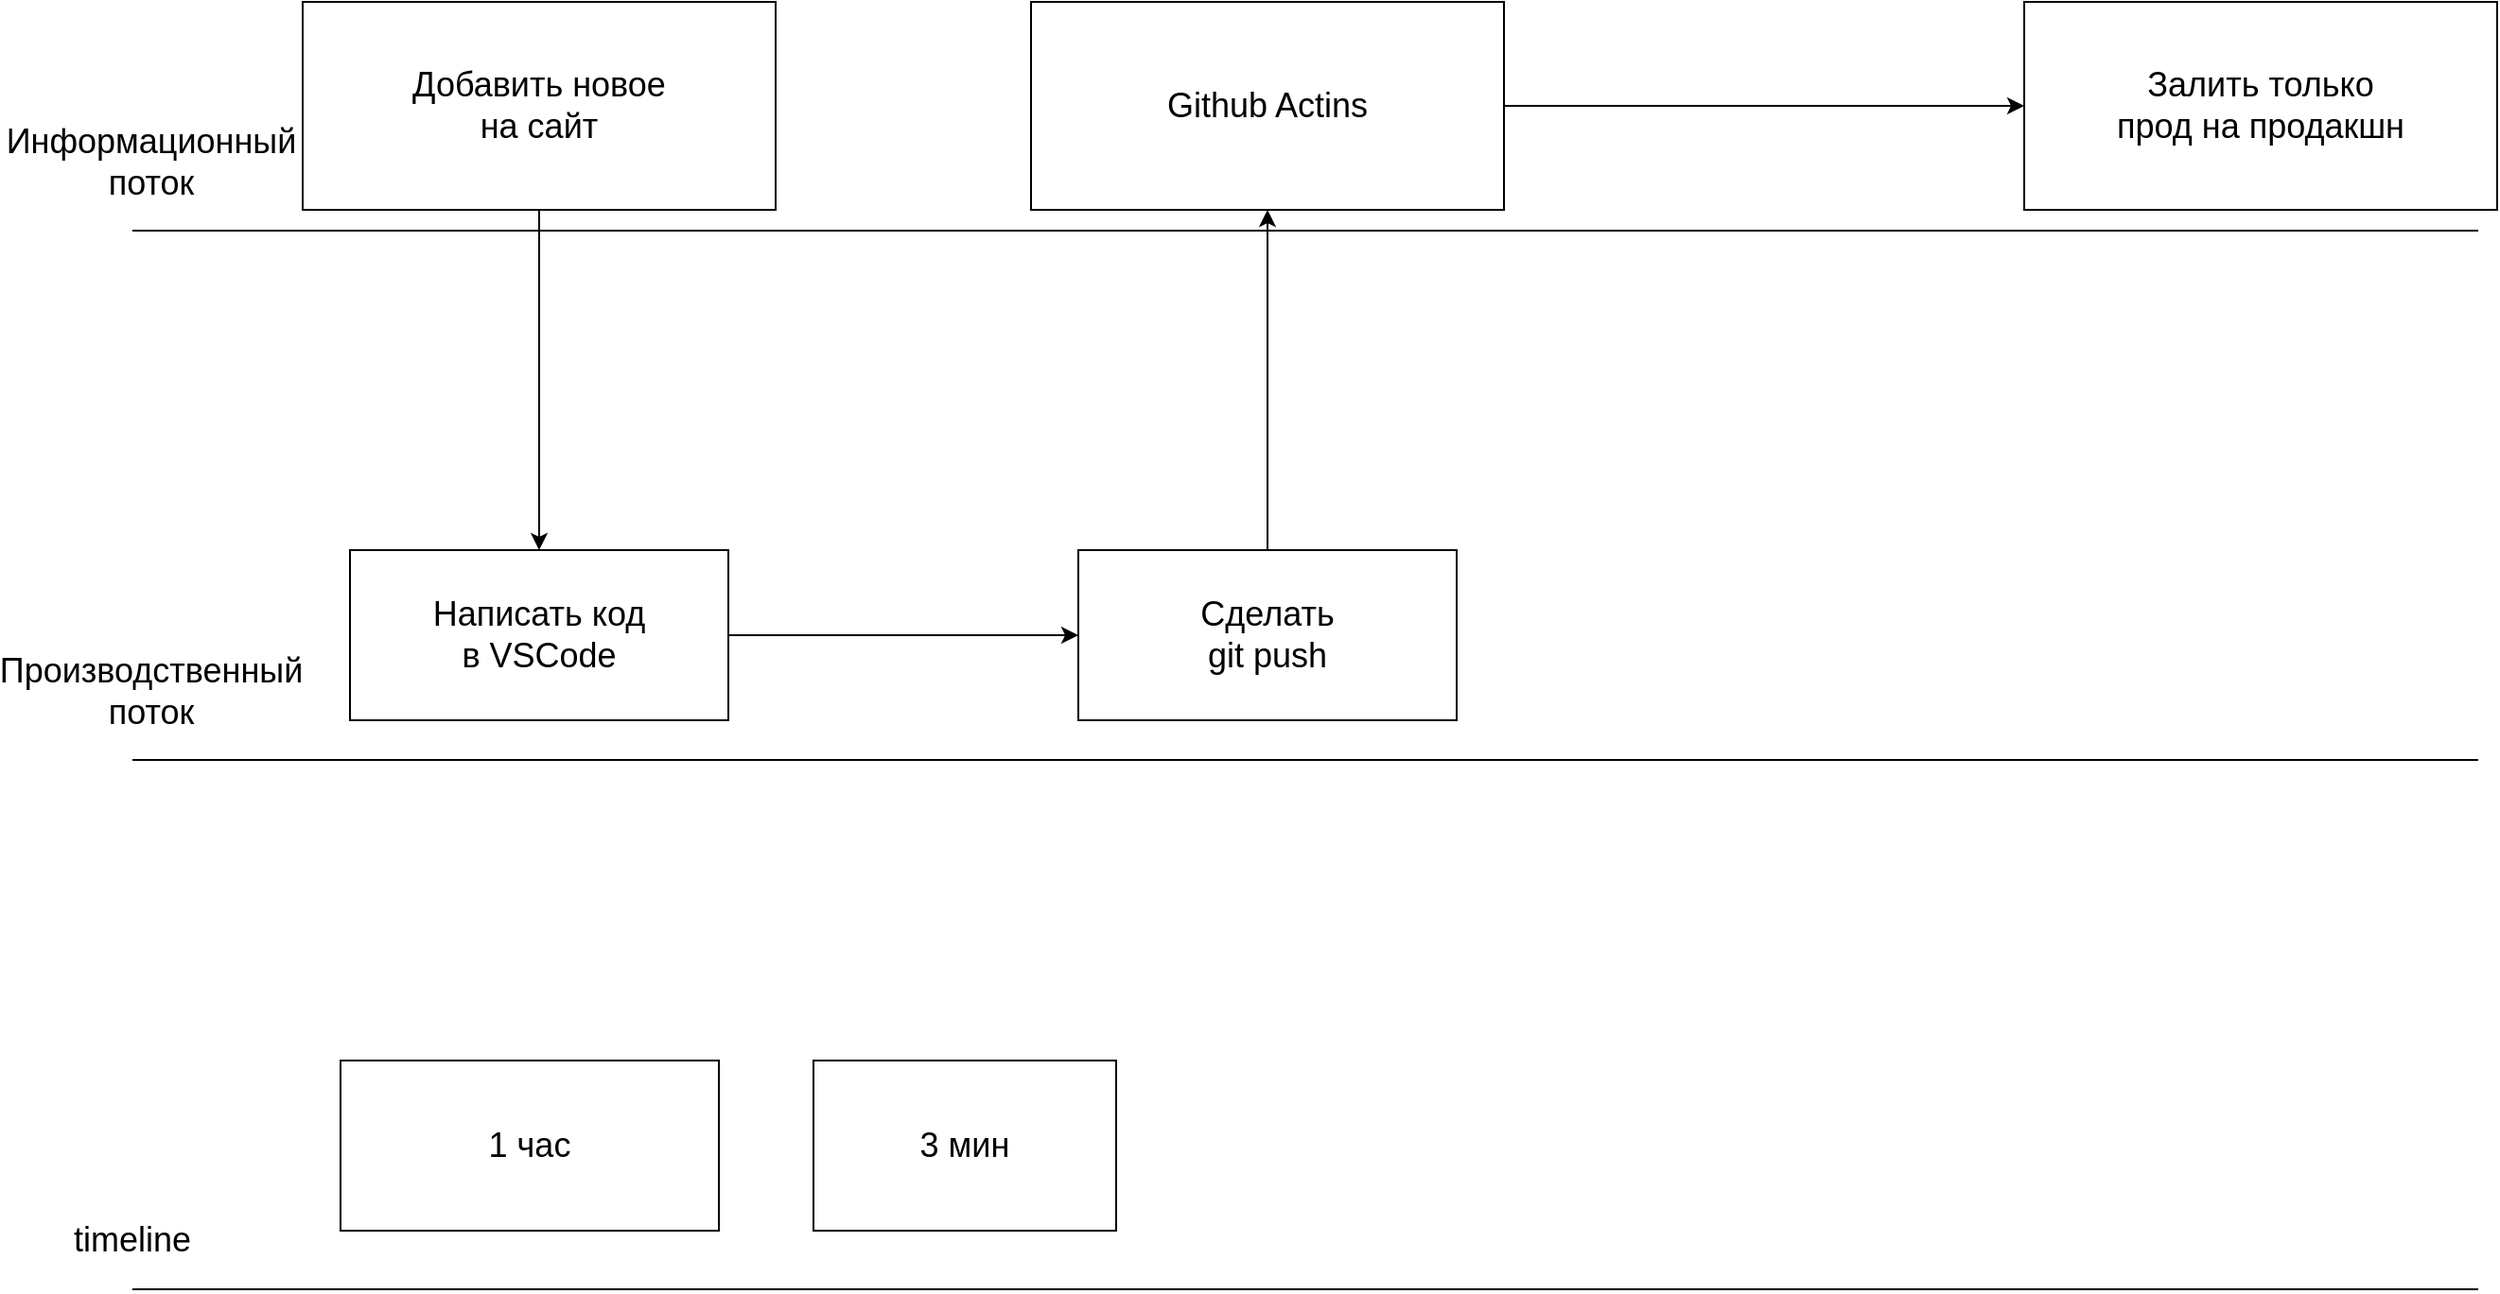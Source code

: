 <mxfile version="22.1.9" type="device">
  <diagram name="Page-1" id="1rRQEl7A50EhXOJ5wKcM">
    <mxGraphModel dx="2288" dy="840" grid="1" gridSize="10" guides="1" tooltips="1" connect="1" arrows="1" fold="1" page="1" pageScale="1" pageWidth="827" pageHeight="1169" math="0" shadow="0">
      <root>
        <mxCell id="0" />
        <mxCell id="1" parent="0" />
        <mxCell id="C5zl4J1hcLcSdbdTi1Un-2" value="" style="endArrow=none;html=1;rounded=0;edgeStyle=orthogonalEdgeStyle;fontSize=18;" edge="1" parent="1">
          <mxGeometry width="50" height="50" relative="1" as="geometry">
            <mxPoint x="-186" y="161" as="sourcePoint" />
            <mxPoint x="1054" y="161" as="targetPoint" />
          </mxGeometry>
        </mxCell>
        <mxCell id="C5zl4J1hcLcSdbdTi1Un-4" value="Информационный поток" style="text;html=1;strokeColor=none;fillColor=none;align=center;verticalAlign=middle;whiteSpace=wrap;rounded=0;fontSize=18;" vertex="1" parent="1">
          <mxGeometry x="-206" y="110" width="60" height="30" as="geometry" />
        </mxCell>
        <mxCell id="C5zl4J1hcLcSdbdTi1Un-5" value="Производственный поток" style="text;html=1;strokeColor=none;fillColor=none;align=center;verticalAlign=middle;whiteSpace=wrap;rounded=0;fontSize=18;" vertex="1" parent="1">
          <mxGeometry x="-206" y="390" width="60" height="30" as="geometry" />
        </mxCell>
        <mxCell id="C5zl4J1hcLcSdbdTi1Un-6" value="" style="endArrow=none;html=1;rounded=0;edgeStyle=orthogonalEdgeStyle;fontSize=18;" edge="1" parent="1">
          <mxGeometry width="50" height="50" relative="1" as="geometry">
            <mxPoint x="-186" y="441" as="sourcePoint" />
            <mxPoint x="1054" y="441" as="targetPoint" />
          </mxGeometry>
        </mxCell>
        <mxCell id="C5zl4J1hcLcSdbdTi1Un-7" value="timeline" style="text;html=1;strokeColor=none;fillColor=none;align=center;verticalAlign=middle;whiteSpace=wrap;rounded=0;fontSize=18;" vertex="1" parent="1">
          <mxGeometry x="-216" y="680" width="60" height="30" as="geometry" />
        </mxCell>
        <mxCell id="C5zl4J1hcLcSdbdTi1Un-8" value="" style="endArrow=none;html=1;rounded=0;edgeStyle=orthogonalEdgeStyle;fontSize=18;" edge="1" parent="1">
          <mxGeometry width="50" height="50" relative="1" as="geometry">
            <mxPoint x="-186" y="721" as="sourcePoint" />
            <mxPoint x="1054" y="721" as="targetPoint" />
          </mxGeometry>
        </mxCell>
        <mxCell id="C5zl4J1hcLcSdbdTi1Un-17" style="edgeStyle=orthogonalEdgeStyle;rounded=0;orthogonalLoop=1;jettySize=auto;html=1;entryX=0.5;entryY=0;entryDx=0;entryDy=0;" edge="1" parent="1" source="C5zl4J1hcLcSdbdTi1Un-9" target="C5zl4J1hcLcSdbdTi1Un-11">
          <mxGeometry relative="1" as="geometry" />
        </mxCell>
        <mxCell id="C5zl4J1hcLcSdbdTi1Un-9" value="Добавить новое &lt;br&gt;на сайт" style="rounded=0;whiteSpace=wrap;html=1;fontSize=18;" vertex="1" parent="1">
          <mxGeometry x="-96" y="40" width="250" height="110" as="geometry" />
        </mxCell>
        <mxCell id="C5zl4J1hcLcSdbdTi1Un-10" value="Залить только&lt;br&gt;прод на продакшн" style="rounded=0;whiteSpace=wrap;html=1;fontSize=18;" vertex="1" parent="1">
          <mxGeometry x="814" y="40" width="250" height="110" as="geometry" />
        </mxCell>
        <mxCell id="C5zl4J1hcLcSdbdTi1Un-18" style="edgeStyle=orthogonalEdgeStyle;rounded=0;orthogonalLoop=1;jettySize=auto;html=1;entryX=0;entryY=0.5;entryDx=0;entryDy=0;" edge="1" parent="1" source="C5zl4J1hcLcSdbdTi1Un-11" target="C5zl4J1hcLcSdbdTi1Un-12">
          <mxGeometry relative="1" as="geometry">
            <mxPoint x="244" y="310" as="targetPoint" />
          </mxGeometry>
        </mxCell>
        <mxCell id="C5zl4J1hcLcSdbdTi1Un-11" value="Написать код&lt;br&gt;в VSCode" style="rounded=0;whiteSpace=wrap;html=1;fontSize=18;" vertex="1" parent="1">
          <mxGeometry x="-71" y="330" width="200" height="90" as="geometry" />
        </mxCell>
        <mxCell id="C5zl4J1hcLcSdbdTi1Un-19" style="edgeStyle=orthogonalEdgeStyle;rounded=0;orthogonalLoop=1;jettySize=auto;html=1;" edge="1" parent="1" source="C5zl4J1hcLcSdbdTi1Un-12" target="C5zl4J1hcLcSdbdTi1Un-13">
          <mxGeometry relative="1" as="geometry" />
        </mxCell>
        <mxCell id="C5zl4J1hcLcSdbdTi1Un-12" value="Сделать&lt;br&gt;git push" style="rounded=0;whiteSpace=wrap;html=1;fontSize=18;" vertex="1" parent="1">
          <mxGeometry x="314" y="330" width="200" height="90" as="geometry" />
        </mxCell>
        <mxCell id="C5zl4J1hcLcSdbdTi1Un-30" style="edgeStyle=orthogonalEdgeStyle;rounded=0;orthogonalLoop=1;jettySize=auto;html=1;entryX=0;entryY=0.5;entryDx=0;entryDy=0;" edge="1" parent="1" source="C5zl4J1hcLcSdbdTi1Un-13" target="C5zl4J1hcLcSdbdTi1Un-10">
          <mxGeometry relative="1" as="geometry" />
        </mxCell>
        <mxCell id="C5zl4J1hcLcSdbdTi1Un-13" value="Github Actins" style="rounded=0;whiteSpace=wrap;html=1;fontSize=18;" vertex="1" parent="1">
          <mxGeometry x="289" y="40" width="250" height="110" as="geometry" />
        </mxCell>
        <mxCell id="C5zl4J1hcLcSdbdTi1Un-24" value="1 час" style="rounded=0;whiteSpace=wrap;html=1;fontSize=18;" vertex="1" parent="1">
          <mxGeometry x="-76" y="600" width="200" height="90" as="geometry" />
        </mxCell>
        <mxCell id="C5zl4J1hcLcSdbdTi1Un-25" value="3 мин" style="rounded=0;whiteSpace=wrap;html=1;fontSize=18;" vertex="1" parent="1">
          <mxGeometry x="174" y="600" width="160" height="90" as="geometry" />
        </mxCell>
      </root>
    </mxGraphModel>
  </diagram>
</mxfile>
